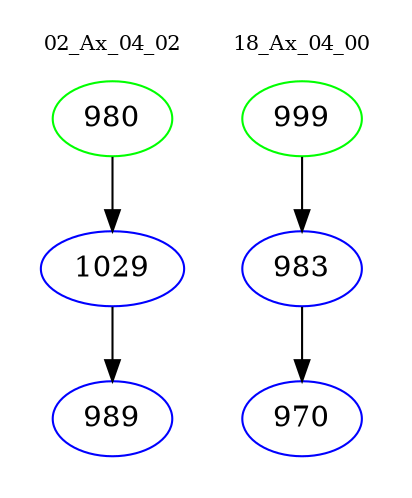 digraph{
subgraph cluster_0 {
color = white
label = "02_Ax_04_02";
fontsize=10;
T0_980 [label="980", color="green"]
T0_980 -> T0_1029 [color="black"]
T0_1029 [label="1029", color="blue"]
T0_1029 -> T0_989 [color="black"]
T0_989 [label="989", color="blue"]
}
subgraph cluster_1 {
color = white
label = "18_Ax_04_00";
fontsize=10;
T1_999 [label="999", color="green"]
T1_999 -> T1_983 [color="black"]
T1_983 [label="983", color="blue"]
T1_983 -> T1_970 [color="black"]
T1_970 [label="970", color="blue"]
}
}
